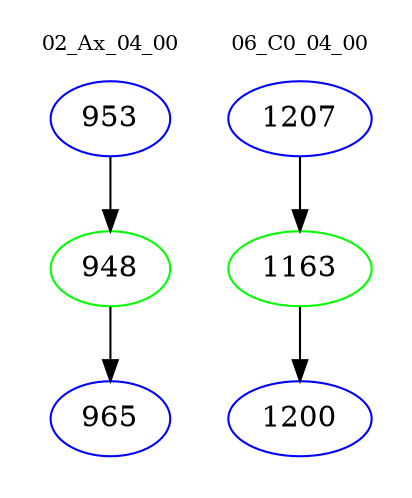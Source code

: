 digraph{
subgraph cluster_0 {
color = white
label = "02_Ax_04_00";
fontsize=10;
T0_953 [label="953", color="blue"]
T0_953 -> T0_948 [color="black"]
T0_948 [label="948", color="green"]
T0_948 -> T0_965 [color="black"]
T0_965 [label="965", color="blue"]
}
subgraph cluster_1 {
color = white
label = "06_C0_04_00";
fontsize=10;
T1_1207 [label="1207", color="blue"]
T1_1207 -> T1_1163 [color="black"]
T1_1163 [label="1163", color="green"]
T1_1163 -> T1_1200 [color="black"]
T1_1200 [label="1200", color="blue"]
}
}
